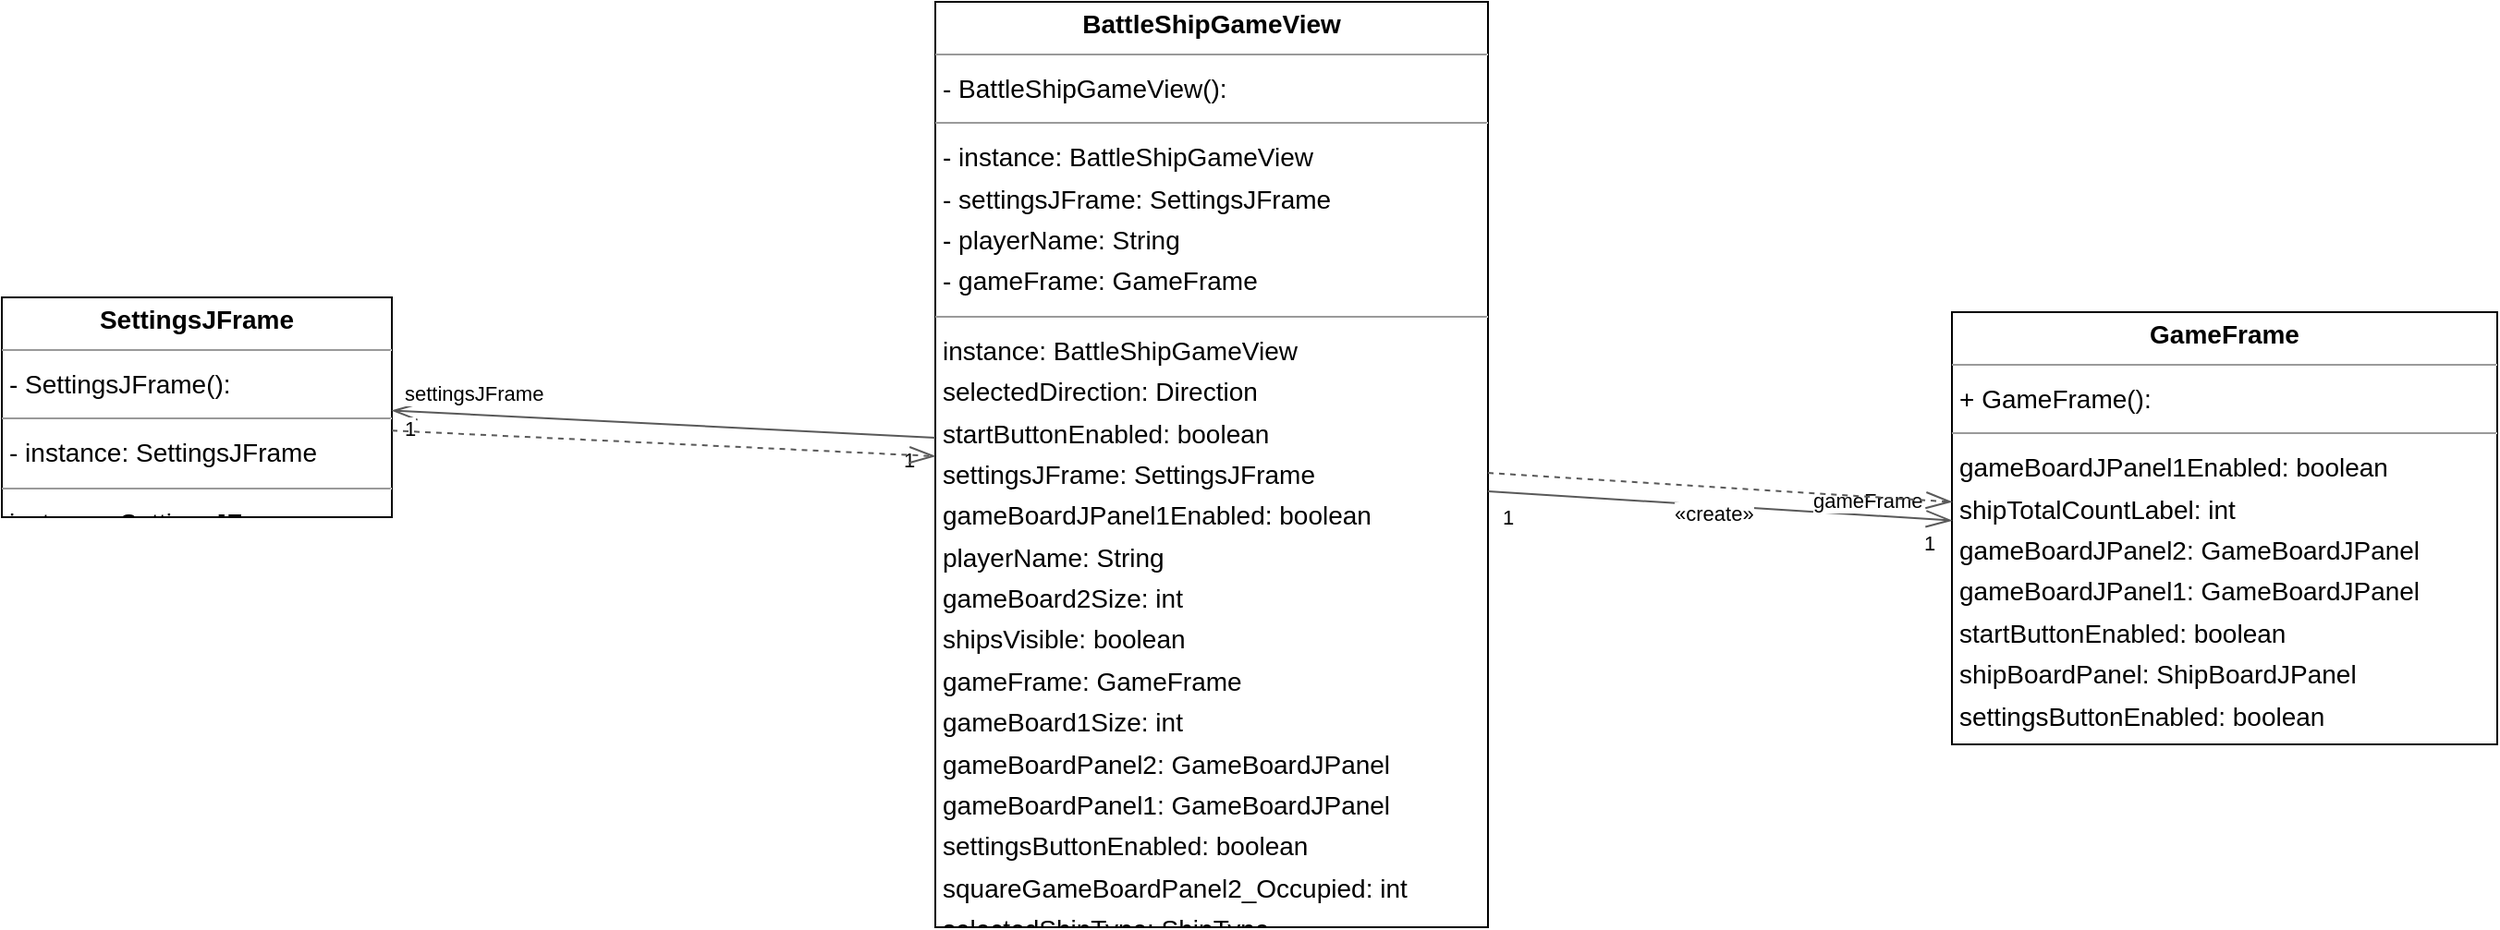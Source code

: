 <mxGraphModel dx="0" dy="0" grid="1" gridSize="10" guides="1" tooltips="1" connect="1" arrows="1" fold="1" page="0" pageScale="1" background="none" math="0" shadow="0">
  <root>
    <mxCell id="0" />
    <mxCell id="1" parent="0" />
    <mxCell id="node2" parent="1" vertex="1" value="&lt;p style=&quot;margin:0px;margin-top:4px;text-align:center;&quot;&gt;&lt;b&gt;BattleShipGameView&lt;/b&gt;&lt;/p&gt;&lt;hr size=&quot;1&quot;/&gt;&lt;p style=&quot;margin:0 0 0 4px;line-height:1.6;&quot;&gt;- BattleShipGameView(): &lt;/p&gt;&lt;hr size=&quot;1&quot;/&gt;&lt;p style=&quot;margin:0 0 0 4px;line-height:1.6;&quot;&gt;- instance: BattleShipGameView&lt;br/&gt;- settingsJFrame: SettingsJFrame&lt;br/&gt;- playerName: String&lt;br/&gt;- gameFrame: GameFrame&lt;/p&gt;&lt;hr size=&quot;1&quot;/&gt;&lt;p style=&quot;margin:0 0 0 4px;line-height:1.6;&quot;&gt; instance: BattleShipGameView&lt;br/&gt; selectedDirection: Direction&lt;br/&gt; startButtonEnabled: boolean&lt;br/&gt; settingsJFrame: SettingsJFrame&lt;br/&gt; gameBoardJPanel1Enabled: boolean&lt;br/&gt; playerName: String&lt;br/&gt; gameBoard2Size: int&lt;br/&gt; shipsVisible: boolean&lt;br/&gt; gameFrame: GameFrame&lt;br/&gt; gameBoard1Size: int&lt;br/&gt; gameBoardPanel2: GameBoardJPanel&lt;br/&gt; gameBoardPanel1: GameBoardJPanel&lt;br/&gt; settingsButtonEnabled: boolean&lt;br/&gt; squareGameBoardPanel2_Occupied: int&lt;br/&gt; selectedShipType: ShipType&lt;/p&gt;" style="verticalAlign=top;align=left;overflow=fill;fontSize=14;fontFamily=Helvetica;html=1;rounded=0;shadow=0;comic=0;labelBackgroundColor=none;strokeWidth=1;">
      <mxGeometry x="356" y="-191" width="299" height="501" as="geometry" />
    </mxCell>
    <mxCell id="node0" parent="1" vertex="1" value="&lt;p style=&quot;margin:0px;margin-top:4px;text-align:center;&quot;&gt;&lt;b&gt;GameFrame&lt;/b&gt;&lt;/p&gt;&lt;hr size=&quot;1&quot;/&gt;&lt;p style=&quot;margin:0 0 0 4px;line-height:1.6;&quot;&gt;+ GameFrame(): &lt;/p&gt;&lt;hr size=&quot;1&quot;/&gt;&lt;p style=&quot;margin:0 0 0 4px;line-height:1.6;&quot;&gt; gameBoardJPanel1Enabled: boolean&lt;br/&gt; shipTotalCountLabel: int&lt;br/&gt; gameBoardJPanel2: GameBoardJPanel&lt;br/&gt; gameBoardJPanel1: GameBoardJPanel&lt;br/&gt; startButtonEnabled: boolean&lt;br/&gt; shipBoardPanel: ShipBoardJPanel&lt;br/&gt; settingsButtonEnabled: boolean&lt;/p&gt;" style="verticalAlign=top;align=left;overflow=fill;fontSize=14;fontFamily=Helvetica;html=1;rounded=0;shadow=0;comic=0;labelBackgroundColor=none;strokeWidth=1;">
      <mxGeometry x="906" y="-23" width="295" height="234" as="geometry" />
    </mxCell>
    <mxCell id="node1" parent="1" vertex="1" value="&lt;p style=&quot;margin:0px;margin-top:4px;text-align:center;&quot;&gt;&lt;b&gt;SettingsJFrame&lt;/b&gt;&lt;/p&gt;&lt;hr size=&quot;1&quot;/&gt;&lt;p style=&quot;margin:0 0 0 4px;line-height:1.6;&quot;&gt;- SettingsJFrame(): &lt;/p&gt;&lt;hr size=&quot;1&quot;/&gt;&lt;p style=&quot;margin:0 0 0 4px;line-height:1.6;&quot;&gt;- instance: SettingsJFrame&lt;/p&gt;&lt;hr size=&quot;1&quot;/&gt;&lt;p style=&quot;margin:0 0 0 4px;line-height:1.6;&quot;&gt; instance: SettingsJFrame&lt;/p&gt;" style="verticalAlign=top;align=left;overflow=fill;fontSize=14;fontFamily=Helvetica;html=1;rounded=0;shadow=0;comic=0;labelBackgroundColor=none;strokeWidth=1;">
      <mxGeometry x="-149" y="-31" width="211" height="119" as="geometry" />
    </mxCell>
    <mxCell id="edge0" edge="1" value="" parent="1" source="node2" target="node0" style="html=1;rounded=1;;dashed=0;startArrow=diamondThinstartSize=12;endArrow=openThin;endSize=12;strokeColor=#595959;exitX=1.000;exitY=0.529;exitDx=0;exitDy=0;entryX=0.000;entryY=0.482;entryDx=0;entryDy=0;">
      <mxGeometry width="50" height="50" relative="1" as="geometry">
        <Array as="points" />
      </mxGeometry>
    </mxCell>
    <mxCell id="label0" parent="edge0" vertex="1" connectable="0" value="1" style="edgeLabel;resizable=0;html=1;align=left;verticalAlign=top;strokeColor=default;">
      <mxGeometry x="661" y="75" as="geometry" />
    </mxCell>
    <mxCell id="label4" parent="edge0" vertex="1" connectable="0" value="1" style="edgeLabel;resizable=0;html=1;align=left;verticalAlign=top;strokeColor=default;">
      <mxGeometry x="889" y="89" as="geometry" />
    </mxCell>
    <mxCell id="label5" parent="edge0" vertex="1" connectable="0" value="gameFrame" style="edgeLabel;resizable=0;html=1;align=left;verticalAlign=top;strokeColor=default;">
      <mxGeometry x="829" y="66" as="geometry" />
    </mxCell>
    <mxCell id="edge3" edge="1" value="" parent="1" source="node2" target="node0" style="html=1;rounded=1;;dashed=1;startArrow=none;endArrow=openThin;endSize=12;strokeColor=#595959;exitX=1.000;exitY=0.509;exitDx=0;exitDy=0;entryX=0.000;entryY=0.439;entryDx=0;entryDy=0;">
      <mxGeometry width="50" height="50" relative="1" as="geometry">
        <Array as="points" />
      </mxGeometry>
    </mxCell>
    <mxCell id="label20" parent="edge3" vertex="1" connectable="0" value="«create»" style="edgeLabel;resizable=0;html=1;align=left;verticalAlign=top;strokeColor=default;">
      <mxGeometry x="754" y="73" as="geometry" />
    </mxCell>
    <mxCell id="edge1" edge="1" value="" parent="1" source="node2" target="node1" style="html=1;rounded=1;;dashed=0;startArrow=diamondThinstartSize=12;endArrow=openThin;endSize=12;strokeColor=#595959;exitX=0.000;exitY=0.471;exitDx=0;exitDy=0;entryX=1.000;entryY=0.515;entryDx=0;entryDy=0;">
      <mxGeometry width="50" height="50" relative="1" as="geometry">
        <Array as="points" />
      </mxGeometry>
    </mxCell>
    <mxCell id="label6" parent="edge1" vertex="1" connectable="0" value="1" style="edgeLabel;resizable=0;html=1;align=left;verticalAlign=top;strokeColor=default;">
      <mxGeometry x="337" y="44" as="geometry" />
    </mxCell>
    <mxCell id="label10" parent="edge1" vertex="1" connectable="0" value="1" style="edgeLabel;resizable=0;html=1;align=left;verticalAlign=top;strokeColor=default;">
      <mxGeometry x="67" y="27" as="geometry" />
    </mxCell>
    <mxCell id="label11" parent="edge1" vertex="1" connectable="0" value="settingsJFrame" style="edgeLabel;resizable=0;html=1;align=left;verticalAlign=top;strokeColor=default;">
      <mxGeometry x="67" y="8" as="geometry" />
    </mxCell>
    <mxCell id="edge2" edge="1" value="" parent="1" source="node1" target="node2" style="html=1;rounded=1;;dashed=1;startArrow=none;endArrow=openThin;endSize=12;strokeColor=#595959;exitX=1.000;exitY=0.606;exitDx=0;exitDy=0;entryX=0.000;entryY=0.491;entryDx=0;entryDy=0;">
      <mxGeometry width="50" height="50" relative="1" as="geometry">
        <Array as="points" />
      </mxGeometry>
    </mxCell>
  </root>
</mxGraphModel>